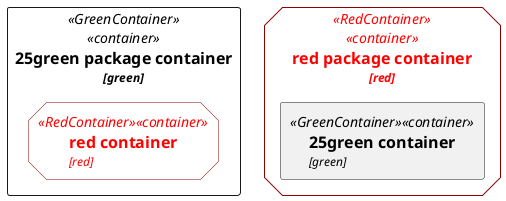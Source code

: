 {
  "sha1": "7fxeyflt8yths8db36cr6sjct5xaf0u",
  "insertion": {
    "when": "2024-05-30T20:48:21.198Z",
    "url": "https://forum.plantuml.net/15473/rectangles-corners-package-rectangles-supported-anymore",
    "user": "plantuml@gmail.com"
  }
}
@startuml
skinparam rectangle<<RedContainer>> {
    StereotypeFontColor red
    FontColor red
    BackgroundColor lightred
    BorderColor darkred
    RoundCorner 0
    DiagonalCorner 18
}
rectangle "==25green package container\n//<size:12>[green]</size>//" <<GreenContainer>><<container>> as gPC  {
  rectangle "==red container\n//<size:12>[red]</size>//" <<RedContainer>><<container>> as rC
}
rectangle "==red package container\n//<size:12>[red]</size>//" <<RedContainer>><<container>> as rPC  {
  rectangle "==25green container\n//<size:12>[green]</size>//" <<GreenContainer>><<container>> as gC
}
@enduml
